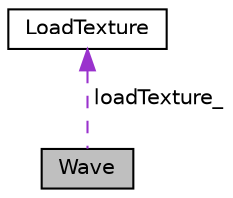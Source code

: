 digraph "Wave"
{
 // LATEX_PDF_SIZE
  edge [fontname="Helvetica",fontsize="10",labelfontname="Helvetica",labelfontsize="10"];
  node [fontname="Helvetica",fontsize="10",shape=record];
  Node1 [label="Wave",height=0.2,width=0.4,color="black", fillcolor="grey75", style="filled", fontcolor="black",tooltip="Classe Wave, représentant une vague d'ennemis dans le jeu."];
  Node2 -> Node1 [dir="back",color="darkorchid3",fontsize="10",style="dashed",label=" loadTexture_" ,fontname="Helvetica"];
  Node2 [label="LoadTexture",height=0.2,width=0.4,color="black", fillcolor="white", style="filled",URL="$class_load_texture.html",tooltip="Classe singleton pour charger les textures."];
}
